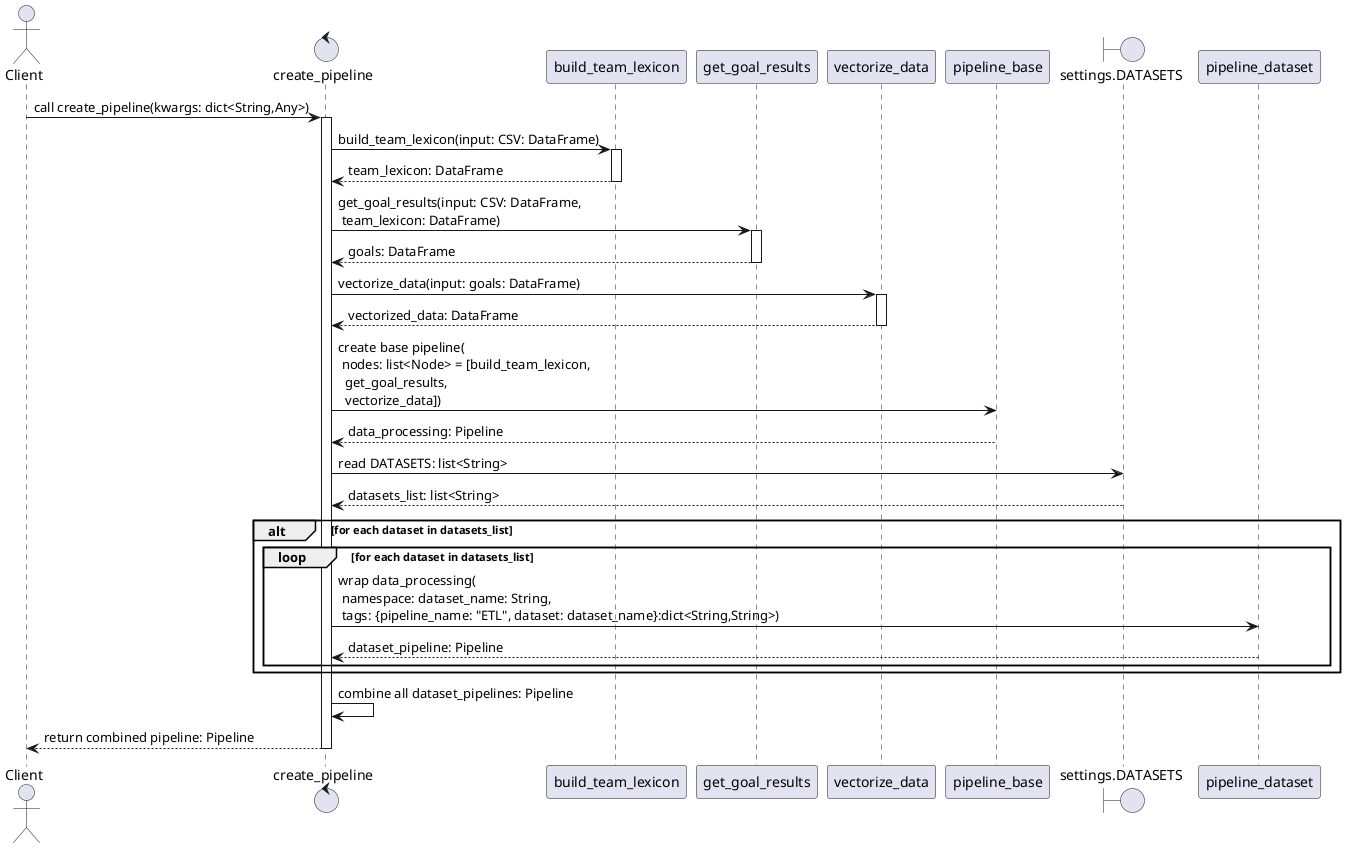 @startuml

actor Client

control "create_pipeline" as CP
participant "build_team_lexicon" as BT
participant "get_goal_results" as GG
participant "vectorize_data" as VD
participant "pipeline_base" as PL_Base
boundary "settings.DATASETS" as DS
participant "pipeline_dataset" as PL_Dataset

' Aufruf der Funktion mit den entsprechenden Parametern
Client -> CP : call create_pipeline(kwargs: dict<String,Any>)
activate CP

' Aufruf der einzelnen Nodes innerhalb der Basis-Pipeline:
CP -> BT : build_team_lexicon(input: CSV: DataFrame)
activate BT
BT --> CP : team_lexicon: DataFrame
deactivate BT

CP -> GG : get_goal_results(input: CSV: DataFrame,\n team_lexicon: DataFrame)
activate GG
GG --> CP : goals: DataFrame
deactivate GG

CP -> VD : vectorize_data(input: goals: DataFrame)
activate VD
VD --> CP : vectorized_data: DataFrame
deactivate VD

' Erstellung der Basis-Pipeline, die die drei Nodes umfasst
CP -> PL_Base : create base pipeline(\n nodes: list<Node> = [build_team_lexicon,\n  get_goal_results,\n  vectorize_data])
PL_Base --> CP : data_processing: Pipeline

' Zugriff auf die Datenkonfiguration
CP -> DS : read DATASETS: list<String>
DS --> CP : datasets_list: list<String>

' Für jeden Datensatz wird eine Subpipeline erzeugt
alt for each dataset in datasets_list
  loop for each dataset in datasets_list
    CP -> PL_Dataset : wrap data_processing(\n namespace: dataset_name: String,\n tags: {pipeline_name: "ETL", dataset: dataset_name}:dict<String,String>)
    PL_Dataset --> CP : dataset_pipeline: Pipeline
  end
end

' Kombination aller dataset-spezifischen Pipelines
CP -> CP : combine all dataset_pipelines: Pipeline
CP --> Client : return combined pipeline: Pipeline

deactivate CP
@enduml
